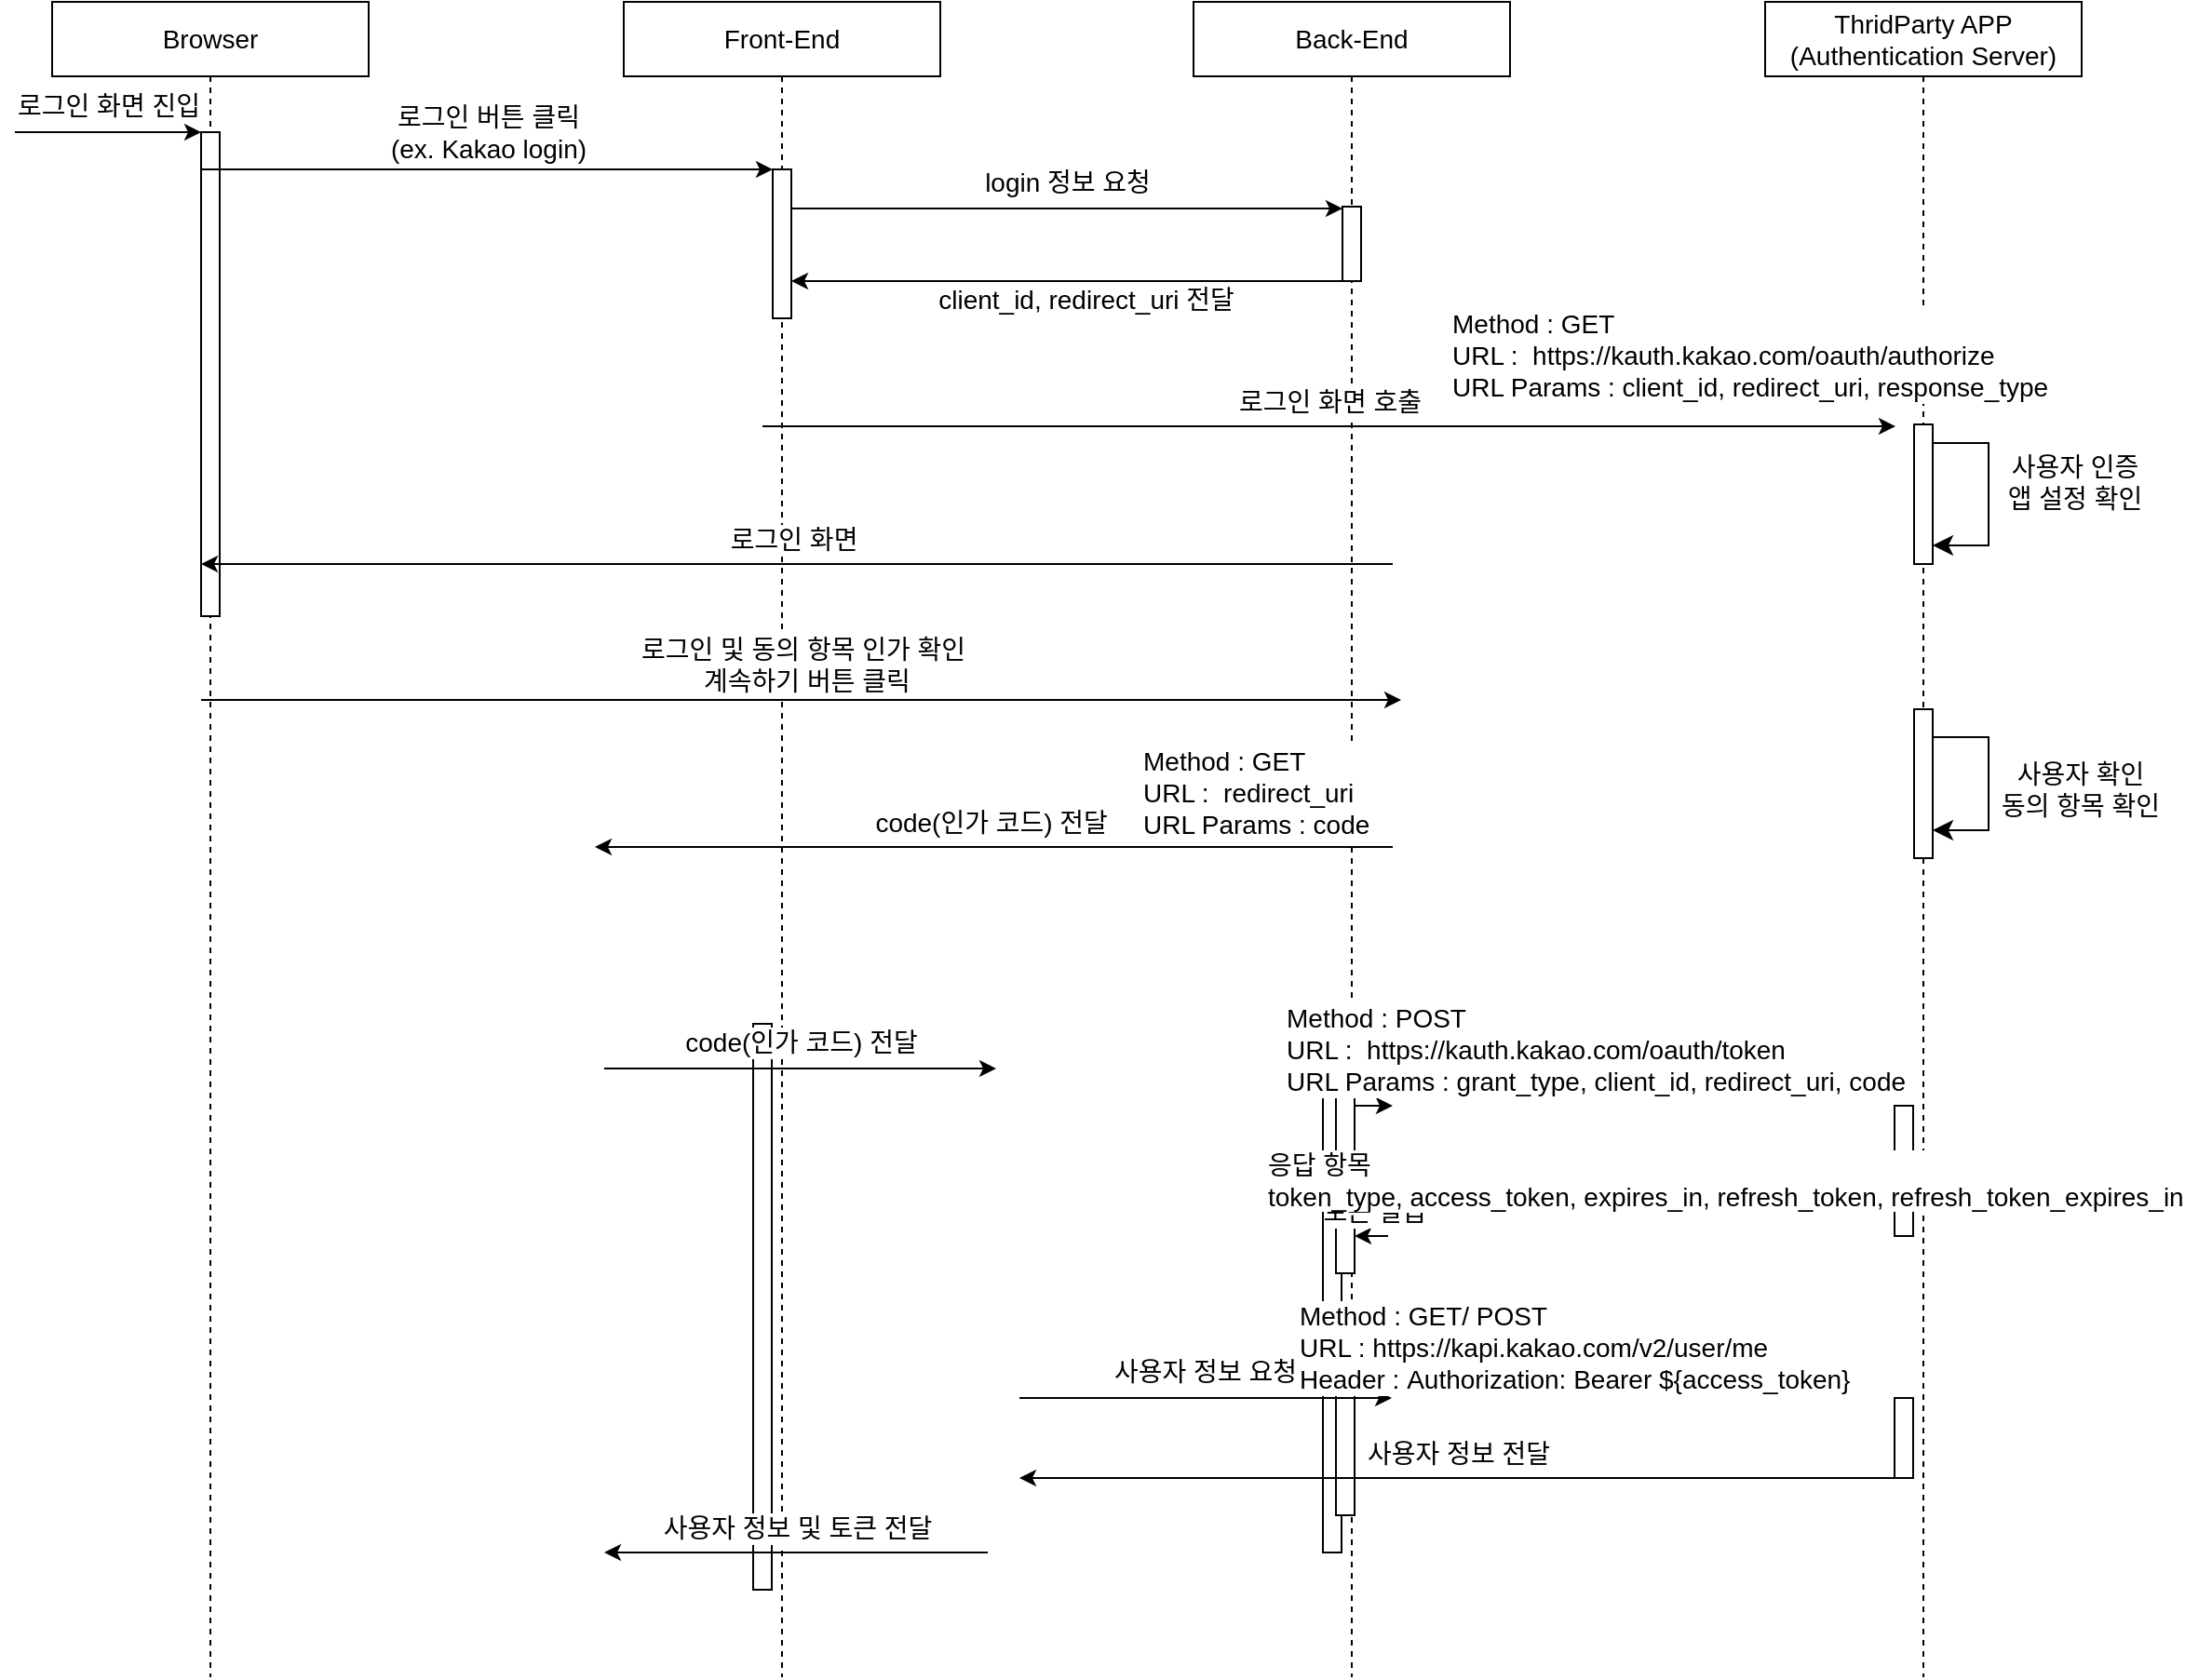 <mxfile version="21.6.1" type="github">
  <diagram name="Page-1" id="2YBvvXClWsGukQMizWep">
    <mxGraphModel dx="2074" dy="1163" grid="1" gridSize="10" guides="1" tooltips="1" connect="1" arrows="1" fold="1" page="1" pageScale="1" pageWidth="850" pageHeight="1100" math="0" shadow="0">
      <root>
        <mxCell id="0" />
        <mxCell id="1" parent="0" />
        <mxCell id="aM9ryv3xv72pqoxQDRHE-1" value="Browser" style="shape=umlLifeline;perimeter=lifelinePerimeter;whiteSpace=wrap;html=1;container=0;dropTarget=0;collapsible=0;recursiveResize=0;outlineConnect=0;portConstraint=eastwest;newEdgeStyle={&quot;edgeStyle&quot;:&quot;elbowEdgeStyle&quot;,&quot;elbow&quot;:&quot;vertical&quot;,&quot;curved&quot;:0,&quot;rounded&quot;:0};flipH=0;fontSize=14;" parent="1" vertex="1">
          <mxGeometry x="30" y="40" width="170" height="900" as="geometry" />
        </mxCell>
        <mxCell id="aM9ryv3xv72pqoxQDRHE-2" value="" style="html=1;points=[];perimeter=orthogonalPerimeter;outlineConnect=0;targetShapes=umlLifeline;portConstraint=eastwest;newEdgeStyle={&quot;edgeStyle&quot;:&quot;elbowEdgeStyle&quot;,&quot;elbow&quot;:&quot;vertical&quot;,&quot;curved&quot;:0,&quot;rounded&quot;:0};fontSize=14;" parent="aM9ryv3xv72pqoxQDRHE-1" vertex="1">
          <mxGeometry x="80" y="70" width="10" height="260" as="geometry" />
        </mxCell>
        <mxCell id="aM9ryv3xv72pqoxQDRHE-5" value="Front-End" style="shape=umlLifeline;perimeter=lifelinePerimeter;whiteSpace=wrap;html=1;container=0;dropTarget=0;collapsible=0;recursiveResize=0;outlineConnect=0;portConstraint=eastwest;newEdgeStyle={&quot;edgeStyle&quot;:&quot;elbowEdgeStyle&quot;,&quot;elbow&quot;:&quot;vertical&quot;,&quot;curved&quot;:0,&quot;rounded&quot;:0};flipH=0;fontSize=14;" parent="1" vertex="1">
          <mxGeometry x="337" y="40" width="170" height="900" as="geometry" />
        </mxCell>
        <mxCell id="aM9ryv3xv72pqoxQDRHE-6" value="" style="html=1;points=[];perimeter=orthogonalPerimeter;outlineConnect=0;targetShapes=umlLifeline;portConstraint=eastwest;newEdgeStyle={&quot;edgeStyle&quot;:&quot;elbowEdgeStyle&quot;,&quot;elbow&quot;:&quot;vertical&quot;,&quot;curved&quot;:0,&quot;rounded&quot;:0};fontSize=14;" parent="aM9ryv3xv72pqoxQDRHE-5" vertex="1">
          <mxGeometry x="80" y="90" width="10" height="80" as="geometry" />
        </mxCell>
        <mxCell id="DEO4EP7q1WIu26WWa7IN-27" value="" style="html=1;points=[];perimeter=orthogonalPerimeter;outlineConnect=0;targetShapes=umlLifeline;portConstraint=eastwest;newEdgeStyle={&quot;edgeStyle&quot;:&quot;elbowEdgeStyle&quot;,&quot;elbow&quot;:&quot;vertical&quot;,&quot;curved&quot;:0,&quot;rounded&quot;:0};fontSize=14;" vertex="1" parent="aM9ryv3xv72pqoxQDRHE-5">
          <mxGeometry x="69.5" y="549" width="10" height="304" as="geometry" />
        </mxCell>
        <mxCell id="DEO4EP7q1WIu26WWa7IN-1" value="Back-End" style="shape=umlLifeline;perimeter=lifelinePerimeter;whiteSpace=wrap;html=1;container=0;dropTarget=0;collapsible=0;recursiveResize=0;outlineConnect=0;portConstraint=eastwest;newEdgeStyle={&quot;edgeStyle&quot;:&quot;elbowEdgeStyle&quot;,&quot;elbow&quot;:&quot;vertical&quot;,&quot;curved&quot;:0,&quot;rounded&quot;:0};flipH=0;fontSize=14;" vertex="1" parent="1">
          <mxGeometry x="643" y="40" width="170" height="900" as="geometry" />
        </mxCell>
        <mxCell id="DEO4EP7q1WIu26WWa7IN-2" value="" style="html=1;points=[];perimeter=orthogonalPerimeter;outlineConnect=0;targetShapes=umlLifeline;portConstraint=eastwest;newEdgeStyle={&quot;edgeStyle&quot;:&quot;elbowEdgeStyle&quot;,&quot;elbow&quot;:&quot;vertical&quot;,&quot;curved&quot;:0,&quot;rounded&quot;:0};fontSize=14;" vertex="1" parent="DEO4EP7q1WIu26WWa7IN-1">
          <mxGeometry x="80" y="110" width="10" height="40" as="geometry" />
        </mxCell>
        <mxCell id="DEO4EP7q1WIu26WWa7IN-34" value="" style="html=1;points=[];perimeter=orthogonalPerimeter;outlineConnect=0;targetShapes=umlLifeline;portConstraint=eastwest;newEdgeStyle={&quot;edgeStyle&quot;:&quot;elbowEdgeStyle&quot;,&quot;elbow&quot;:&quot;vertical&quot;,&quot;curved&quot;:0,&quot;rounded&quot;:0};fontSize=14;" vertex="1" parent="DEO4EP7q1WIu26WWa7IN-1">
          <mxGeometry x="69.5" y="573" width="10" height="260" as="geometry" />
        </mxCell>
        <mxCell id="DEO4EP7q1WIu26WWa7IN-46" value="" style="html=1;points=[];perimeter=orthogonalPerimeter;outlineConnect=0;targetShapes=umlLifeline;portConstraint=eastwest;newEdgeStyle={&quot;edgeStyle&quot;:&quot;elbowEdgeStyle&quot;,&quot;elbow&quot;:&quot;vertical&quot;,&quot;curved&quot;:0,&quot;rounded&quot;:0};fontSize=14;" vertex="1" parent="DEO4EP7q1WIu26WWa7IN-1">
          <mxGeometry x="76.5" y="733" width="10" height="80" as="geometry" />
        </mxCell>
        <mxCell id="DEO4EP7q1WIu26WWa7IN-50" value="" style="html=1;points=[];perimeter=orthogonalPerimeter;outlineConnect=0;targetShapes=umlLifeline;portConstraint=eastwest;newEdgeStyle={&quot;edgeStyle&quot;:&quot;elbowEdgeStyle&quot;,&quot;elbow&quot;:&quot;vertical&quot;,&quot;curved&quot;:0,&quot;rounded&quot;:0};fontSize=14;" vertex="1" parent="DEO4EP7q1WIu26WWa7IN-1">
          <mxGeometry x="76.5" y="583" width="10" height="100" as="geometry" />
        </mxCell>
        <mxCell id="DEO4EP7q1WIu26WWa7IN-3" value="ThridParty APP&lt;br style=&quot;font-size: 14px;&quot;&gt;(Authentication Server)" style="shape=umlLifeline;perimeter=lifelinePerimeter;whiteSpace=wrap;html=1;container=0;dropTarget=0;collapsible=0;recursiveResize=0;outlineConnect=0;portConstraint=eastwest;newEdgeStyle={&quot;edgeStyle&quot;:&quot;elbowEdgeStyle&quot;,&quot;elbow&quot;:&quot;vertical&quot;,&quot;curved&quot;:0,&quot;rounded&quot;:0};flipH=0;fontSize=14;" vertex="1" parent="1">
          <mxGeometry x="950" y="40" width="170" height="900" as="geometry" />
        </mxCell>
        <mxCell id="DEO4EP7q1WIu26WWa7IN-4" value="" style="html=1;points=[];perimeter=orthogonalPerimeter;outlineConnect=0;targetShapes=umlLifeline;portConstraint=eastwest;newEdgeStyle={&quot;edgeStyle&quot;:&quot;elbowEdgeStyle&quot;,&quot;elbow&quot;:&quot;vertical&quot;,&quot;curved&quot;:0,&quot;rounded&quot;:0};fontSize=14;" vertex="1" parent="DEO4EP7q1WIu26WWa7IN-3">
          <mxGeometry x="80" y="227" width="10" height="75" as="geometry" />
        </mxCell>
        <mxCell id="DEO4EP7q1WIu26WWa7IN-32" value="" style="html=1;points=[];perimeter=orthogonalPerimeter;outlineConnect=0;targetShapes=umlLifeline;portConstraint=eastwest;newEdgeStyle={&quot;edgeStyle&quot;:&quot;elbowEdgeStyle&quot;,&quot;elbow&quot;:&quot;vertical&quot;,&quot;curved&quot;:0,&quot;rounded&quot;:0};fontSize=14;" vertex="1" parent="DEO4EP7q1WIu26WWa7IN-3">
          <mxGeometry x="80" y="380" width="10" height="80" as="geometry" />
        </mxCell>
        <mxCell id="DEO4EP7q1WIu26WWa7IN-35" value="" style="edgeStyle=elbowEdgeStyle;elbow=vertical;endArrow=classic;html=1;curved=0;rounded=0;endSize=8;startSize=8;jumpSize=10;fontSize=14;" edge="1" parent="DEO4EP7q1WIu26WWa7IN-3" source="DEO4EP7q1WIu26WWa7IN-4" target="DEO4EP7q1WIu26WWa7IN-4">
          <mxGeometry width="50" height="50" relative="1" as="geometry">
            <mxPoint x="100" y="272" as="sourcePoint" />
            <mxPoint x="150" y="222" as="targetPoint" />
            <Array as="points">
              <mxPoint x="120" y="292" />
            </Array>
          </mxGeometry>
        </mxCell>
        <mxCell id="DEO4EP7q1WIu26WWa7IN-37" value="" style="edgeStyle=elbowEdgeStyle;elbow=vertical;endArrow=classic;html=1;curved=0;rounded=0;endSize=8;startSize=8;fontSize=14;" edge="1" parent="DEO4EP7q1WIu26WWa7IN-3" source="DEO4EP7q1WIu26WWa7IN-32" target="DEO4EP7q1WIu26WWa7IN-32">
          <mxGeometry width="50" height="50" relative="1" as="geometry">
            <mxPoint x="90" y="385" as="sourcePoint" />
            <mxPoint x="90" y="405" as="targetPoint" />
            <Array as="points">
              <mxPoint x="120" y="445" />
            </Array>
          </mxGeometry>
        </mxCell>
        <mxCell id="DEO4EP7q1WIu26WWa7IN-41" value="" style="html=1;points=[];perimeter=orthogonalPerimeter;outlineConnect=0;targetShapes=umlLifeline;portConstraint=eastwest;newEdgeStyle={&quot;edgeStyle&quot;:&quot;elbowEdgeStyle&quot;,&quot;elbow&quot;:&quot;vertical&quot;,&quot;curved&quot;:0,&quot;rounded&quot;:0};fontSize=14;" vertex="1" parent="DEO4EP7q1WIu26WWa7IN-3">
          <mxGeometry x="69.5" y="593" width="10" height="70" as="geometry" />
        </mxCell>
        <mxCell id="DEO4EP7q1WIu26WWa7IN-53" value="" style="html=1;points=[];perimeter=orthogonalPerimeter;outlineConnect=0;targetShapes=umlLifeline;portConstraint=eastwest;newEdgeStyle={&quot;edgeStyle&quot;:&quot;elbowEdgeStyle&quot;,&quot;elbow&quot;:&quot;vertical&quot;,&quot;curved&quot;:0,&quot;rounded&quot;:0};fontSize=14;" vertex="1" parent="DEO4EP7q1WIu26WWa7IN-3">
          <mxGeometry x="69.5" y="750" width="10" height="43" as="geometry" />
        </mxCell>
        <mxCell id="DEO4EP7q1WIu26WWa7IN-8" value="" style="endArrow=classic;html=1;rounded=0;fontSize=14;" edge="1" parent="1" target="aM9ryv3xv72pqoxQDRHE-6">
          <mxGeometry relative="1" as="geometry">
            <mxPoint x="110" y="130" as="sourcePoint" />
            <mxPoint x="310" y="130" as="targetPoint" />
          </mxGeometry>
        </mxCell>
        <mxCell id="DEO4EP7q1WIu26WWa7IN-9" value="로그인 버튼 클릭&lt;br style=&quot;font-size: 14px;&quot;&gt;(ex. Kakao login)" style="edgeLabel;resizable=0;html=1;align=center;verticalAlign=middle;fontSize=14;" connectable="0" vertex="1" parent="DEO4EP7q1WIu26WWa7IN-8">
          <mxGeometry relative="1" as="geometry">
            <mxPoint y="-20" as="offset" />
          </mxGeometry>
        </mxCell>
        <mxCell id="DEO4EP7q1WIu26WWa7IN-11" value="" style="endArrow=classic;html=1;rounded=0;fontSize=14;" edge="1" parent="1" target="aM9ryv3xv72pqoxQDRHE-2">
          <mxGeometry relative="1" as="geometry">
            <mxPoint x="10" y="110" as="sourcePoint" />
            <mxPoint x="100" y="110" as="targetPoint" />
          </mxGeometry>
        </mxCell>
        <mxCell id="DEO4EP7q1WIu26WWa7IN-12" value="로그인 화면 진입" style="edgeLabel;resizable=0;html=1;align=center;verticalAlign=middle;fontSize=14;" connectable="0" vertex="1" parent="DEO4EP7q1WIu26WWa7IN-11">
          <mxGeometry relative="1" as="geometry">
            <mxPoint y="-14" as="offset" />
          </mxGeometry>
        </mxCell>
        <mxCell id="DEO4EP7q1WIu26WWa7IN-13" value="" style="endArrow=classic;html=1;rounded=0;fontSize=14;" edge="1" parent="1">
          <mxGeometry relative="1" as="geometry">
            <mxPoint x="427" y="151" as="sourcePoint" />
            <mxPoint x="723" y="151" as="targetPoint" />
          </mxGeometry>
        </mxCell>
        <mxCell id="DEO4EP7q1WIu26WWa7IN-14" value="login 정보 요청" style="edgeLabel;resizable=0;html=1;align=center;verticalAlign=middle;fontSize=14;" connectable="0" vertex="1" parent="DEO4EP7q1WIu26WWa7IN-13">
          <mxGeometry relative="1" as="geometry">
            <mxPoint y="-14" as="offset" />
          </mxGeometry>
        </mxCell>
        <mxCell id="DEO4EP7q1WIu26WWa7IN-16" value="" style="endArrow=classic;html=1;rounded=0;fontSize=14;" edge="1" parent="1">
          <mxGeometry relative="1" as="geometry">
            <mxPoint x="723" y="190" as="sourcePoint" />
            <mxPoint x="427" y="190" as="targetPoint" />
          </mxGeometry>
        </mxCell>
        <mxCell id="DEO4EP7q1WIu26WWa7IN-17" value="client_id, redirect_uri 전달" style="edgeLabel;resizable=0;html=1;align=center;verticalAlign=middle;fontSize=14;" connectable="0" vertex="1" parent="DEO4EP7q1WIu26WWa7IN-16">
          <mxGeometry relative="1" as="geometry">
            <mxPoint x="10" y="10" as="offset" />
          </mxGeometry>
        </mxCell>
        <mxCell id="DEO4EP7q1WIu26WWa7IN-18" value="" style="endArrow=classic;html=1;rounded=0;fontSize=14;" edge="1" parent="1">
          <mxGeometry relative="1" as="geometry">
            <mxPoint x="411.5" y="268" as="sourcePoint" />
            <mxPoint x="1020" y="268" as="targetPoint" />
          </mxGeometry>
        </mxCell>
        <mxCell id="DEO4EP7q1WIu26WWa7IN-19" value="로그인 화면 호출" style="edgeLabel;resizable=0;html=1;align=center;verticalAlign=middle;fontSize=14;" connectable="0" vertex="1" parent="DEO4EP7q1WIu26WWa7IN-18">
          <mxGeometry relative="1" as="geometry">
            <mxPoint y="-13" as="offset" />
          </mxGeometry>
        </mxCell>
        <mxCell id="DEO4EP7q1WIu26WWa7IN-21" value="&lt;div style=&quot;font-size: 14px;&quot;&gt;Method : GET&lt;/div&gt;&lt;div style=&quot;font-size: 14px;&quot;&gt;URL :&amp;nbsp; https://kauth.kakao.com/oauth/authorize&lt;br style=&quot;font-size: 14px;&quot;&gt;URL Params : client_id, redirect_uri, response_type&lt;/div&gt;" style="edgeLabel;resizable=0;html=1;align=left;verticalAlign=middle;fontSize=14;" connectable="0" vertex="1" parent="1">
          <mxGeometry x="780" y="230" as="geometry" />
        </mxCell>
        <mxCell id="DEO4EP7q1WIu26WWa7IN-22" value="" style="endArrow=classic;html=1;rounded=0;fontSize=14;" edge="1" parent="1">
          <mxGeometry relative="1" as="geometry">
            <mxPoint x="750" y="342" as="sourcePoint" />
            <mxPoint x="110" y="342" as="targetPoint" />
          </mxGeometry>
        </mxCell>
        <mxCell id="DEO4EP7q1WIu26WWa7IN-23" value="로그인 화면&amp;nbsp;" style="edgeLabel;resizable=0;html=1;align=center;verticalAlign=middle;fontSize=14;" connectable="0" vertex="1" parent="DEO4EP7q1WIu26WWa7IN-22">
          <mxGeometry relative="1" as="geometry">
            <mxPoint y="-13" as="offset" />
          </mxGeometry>
        </mxCell>
        <mxCell id="DEO4EP7q1WIu26WWa7IN-25" value="" style="endArrow=classic;html=1;rounded=0;fontSize=14;" edge="1" parent="1">
          <mxGeometry relative="1" as="geometry">
            <mxPoint x="110" y="415" as="sourcePoint" />
            <mxPoint x="754.5" y="415" as="targetPoint" />
          </mxGeometry>
        </mxCell>
        <mxCell id="DEO4EP7q1WIu26WWa7IN-26" value="로그인 및 동의 항목 인가 확인&lt;br style=&quot;font-size: 14px;&quot;&gt;&amp;nbsp;계속하기 버튼 클릭" style="edgeLabel;resizable=0;html=1;align=center;verticalAlign=middle;fontSize=14;" connectable="0" vertex="1" parent="DEO4EP7q1WIu26WWa7IN-25">
          <mxGeometry relative="1" as="geometry">
            <mxPoint y="-19" as="offset" />
          </mxGeometry>
        </mxCell>
        <mxCell id="DEO4EP7q1WIu26WWa7IN-28" value="" style="endArrow=classic;html=1;rounded=0;fontSize=14;" edge="1" parent="1">
          <mxGeometry relative="1" as="geometry">
            <mxPoint x="326.5" y="613" as="sourcePoint" />
            <mxPoint x="537" y="613" as="targetPoint" />
          </mxGeometry>
        </mxCell>
        <mxCell id="DEO4EP7q1WIu26WWa7IN-29" value="code(인가 코드) 전달" style="edgeLabel;resizable=0;html=1;align=center;verticalAlign=middle;fontSize=14;" connectable="0" vertex="1" parent="DEO4EP7q1WIu26WWa7IN-28">
          <mxGeometry relative="1" as="geometry">
            <mxPoint y="-14" as="offset" />
          </mxGeometry>
        </mxCell>
        <mxCell id="DEO4EP7q1WIu26WWa7IN-30" value="" style="endArrow=classic;html=1;rounded=0;fontSize=14;" edge="1" parent="1">
          <mxGeometry relative="1" as="geometry">
            <mxPoint x="750" y="494" as="sourcePoint" />
            <mxPoint x="321.5" y="494" as="targetPoint" />
          </mxGeometry>
        </mxCell>
        <mxCell id="DEO4EP7q1WIu26WWa7IN-31" value="code(인가 코드) 전달&amp;nbsp;" style="edgeLabel;resizable=0;html=1;align=center;verticalAlign=middle;fontSize=14;" connectable="0" vertex="1" parent="DEO4EP7q1WIu26WWa7IN-30">
          <mxGeometry relative="1" as="geometry">
            <mxPoint y="-13" as="offset" />
          </mxGeometry>
        </mxCell>
        <mxCell id="DEO4EP7q1WIu26WWa7IN-33" value="&lt;div style=&quot;font-size: 14px;&quot;&gt;Method : GET&lt;/div&gt;&lt;div style=&quot;font-size: 14px;&quot;&gt;URL :&amp;nbsp; redirect_uri&lt;br style=&quot;font-size: 14px;&quot;&gt;URL Params : code&lt;/div&gt;" style="edgeLabel;resizable=0;html=1;align=left;verticalAlign=middle;fontSize=14;" connectable="0" vertex="1" parent="1">
          <mxGeometry x="614" y="465" as="geometry" />
        </mxCell>
        <mxCell id="DEO4EP7q1WIu26WWa7IN-36" value="사용자 인증&lt;br style=&quot;font-size: 14px;&quot;&gt;앱 설정 확인" style="edgeLabel;resizable=0;html=1;align=center;verticalAlign=middle;fontSize=14;" connectable="0" vertex="1" parent="1">
          <mxGeometry x="1110" y="300" as="geometry">
            <mxPoint x="6" y="-2" as="offset" />
          </mxGeometry>
        </mxCell>
        <mxCell id="DEO4EP7q1WIu26WWa7IN-38" value="사용자 확인&lt;br style=&quot;font-size: 14px;&quot;&gt;동의 항목 확인" style="edgeLabel;resizable=0;html=1;align=center;verticalAlign=middle;fontSize=14;" connectable="0" vertex="1" parent="1">
          <mxGeometry x="1150" y="500" as="geometry">
            <mxPoint x="-31" y="-37" as="offset" />
          </mxGeometry>
        </mxCell>
        <mxCell id="DEO4EP7q1WIu26WWa7IN-39" value="" style="endArrow=classic;html=1;rounded=0;fontSize=14;" edge="1" parent="1" source="DEO4EP7q1WIu26WWa7IN-50">
          <mxGeometry relative="1" as="geometry">
            <mxPoint x="559.5" y="633" as="sourcePoint" />
            <mxPoint x="750" y="633" as="targetPoint" />
          </mxGeometry>
        </mxCell>
        <mxCell id="DEO4EP7q1WIu26WWa7IN-40" value="토큰 발급 요청" style="edgeLabel;resizable=0;html=1;align=center;verticalAlign=middle;fontSize=14;" connectable="0" vertex="1" parent="DEO4EP7q1WIu26WWa7IN-39">
          <mxGeometry relative="1" as="geometry">
            <mxPoint x="-1" y="-14" as="offset" />
          </mxGeometry>
        </mxCell>
        <mxCell id="DEO4EP7q1WIu26WWa7IN-42" value="&lt;div style=&quot;font-size: 14px;&quot;&gt;Method : POST&lt;/div&gt;&lt;div style=&quot;font-size: 14px;&quot;&gt;URL :&amp;nbsp; https://kauth.kakao.com/oauth/token&lt;br style=&quot;font-size: 14px;&quot;&gt;URL Params : grant_type, client_id, redirect_uri, code&lt;/div&gt;" style="edgeLabel;resizable=0;html=1;align=left;verticalAlign=middle;fontSize=14;" connectable="0" vertex="1" parent="1">
          <mxGeometry x="690.5" y="603" as="geometry" />
        </mxCell>
        <mxCell id="DEO4EP7q1WIu26WWa7IN-43" value="" style="endArrow=classic;html=1;rounded=0;fontSize=14;" edge="1" parent="1" target="DEO4EP7q1WIu26WWa7IN-50">
          <mxGeometry relative="1" as="geometry">
            <mxPoint x="747.5" y="703" as="sourcePoint" />
            <mxPoint x="559.5" y="703" as="targetPoint" />
          </mxGeometry>
        </mxCell>
        <mxCell id="DEO4EP7q1WIu26WWa7IN-44" value="토큰 발급" style="edgeLabel;resizable=0;html=1;align=center;verticalAlign=middle;fontSize=14;" connectable="0" vertex="1" parent="DEO4EP7q1WIu26WWa7IN-43">
          <mxGeometry relative="1" as="geometry">
            <mxPoint x="1" y="-13" as="offset" />
          </mxGeometry>
        </mxCell>
        <mxCell id="DEO4EP7q1WIu26WWa7IN-45" value="응답 항목&lt;br style=&quot;font-size: 14px;&quot;&gt;token_type, access_token, expires_in, refresh_token, refresh_token_expires_in" style="edgeLabel;resizable=0;html=1;align=left;verticalAlign=middle;fontSize=14;" connectable="0" vertex="1" parent="1">
          <mxGeometry x="680.5" y="673" as="geometry" />
        </mxCell>
        <mxCell id="DEO4EP7q1WIu26WWa7IN-47" value="" style="endArrow=classic;html=1;rounded=0;fontSize=14;" edge="1" parent="1">
          <mxGeometry relative="1" as="geometry">
            <mxPoint x="549.5" y="790" as="sourcePoint" />
            <mxPoint x="749.5" y="790" as="targetPoint" />
          </mxGeometry>
        </mxCell>
        <mxCell id="DEO4EP7q1WIu26WWa7IN-48" value="사용자 정보 요청" style="edgeLabel;resizable=0;html=1;align=center;verticalAlign=middle;fontSize=14;" connectable="0" vertex="1" parent="DEO4EP7q1WIu26WWa7IN-47">
          <mxGeometry relative="1" as="geometry">
            <mxPoint x="-1" y="-14" as="offset" />
          </mxGeometry>
        </mxCell>
        <mxCell id="DEO4EP7q1WIu26WWa7IN-49" value="&lt;div style=&quot;font-size: 14px;&quot;&gt;Method : GET/ POST&lt;/div&gt;&lt;div style=&quot;font-size: 14px;&quot;&gt;URL :&amp;nbsp;https://kapi.kakao.com/v2/user/me&lt;/div&gt;&lt;div style=&quot;font-size: 14px;&quot;&gt;Header :&amp;nbsp;Authorization: Bearer ${access_token}&lt;br style=&quot;font-size: 14px;&quot;&gt;&lt;/div&gt;" style="edgeLabel;resizable=0;html=1;align=left;verticalAlign=middle;fontSize=14;" connectable="0" vertex="1" parent="1">
          <mxGeometry x="697.5" y="763" as="geometry" />
        </mxCell>
        <mxCell id="DEO4EP7q1WIu26WWa7IN-51" value="" style="endArrow=classic;html=1;rounded=0;fontSize=14;" edge="1" parent="1" source="DEO4EP7q1WIu26WWa7IN-53">
          <mxGeometry relative="1" as="geometry">
            <mxPoint x="747.5" y="833" as="sourcePoint" />
            <mxPoint x="549.5" y="833" as="targetPoint" />
          </mxGeometry>
        </mxCell>
        <mxCell id="DEO4EP7q1WIu26WWa7IN-52" value="사용자 정보 전달" style="edgeLabel;resizable=0;html=1;align=center;verticalAlign=middle;fontSize=14;" connectable="0" vertex="1" parent="DEO4EP7q1WIu26WWa7IN-51">
          <mxGeometry relative="1" as="geometry">
            <mxPoint y="-13" as="offset" />
          </mxGeometry>
        </mxCell>
        <mxCell id="DEO4EP7q1WIu26WWa7IN-54" value="" style="endArrow=classic;html=1;rounded=0;fontSize=14;" edge="1" parent="1">
          <mxGeometry relative="1" as="geometry">
            <mxPoint x="532.5" y="873" as="sourcePoint" />
            <mxPoint x="326.5" y="873" as="targetPoint" />
          </mxGeometry>
        </mxCell>
        <mxCell id="DEO4EP7q1WIu26WWa7IN-55" value="사용자 정보 및 토큰 전달" style="edgeLabel;resizable=0;html=1;align=center;verticalAlign=middle;fontSize=14;" connectable="0" vertex="1" parent="DEO4EP7q1WIu26WWa7IN-54">
          <mxGeometry relative="1" as="geometry">
            <mxPoint y="-13" as="offset" />
          </mxGeometry>
        </mxCell>
      </root>
    </mxGraphModel>
  </diagram>
</mxfile>
